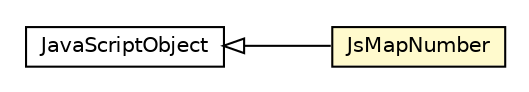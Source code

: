 #!/usr/local/bin/dot
#
# Class diagram 
# Generated by UMLGraph version R5_6-24-gf6e263 (http://www.umlgraph.org/)
#

digraph G {
	edge [fontname="Helvetica",fontsize=10,labelfontname="Helvetica",labelfontsize=10];
	node [fontname="Helvetica",fontsize=10,shape=plaintext];
	nodesep=0.25;
	ranksep=0.5;
	rankdir=LR;
	// org.turbogwt.core.js.collections.client.JsMapNumber
	c2272 [label=<<table title="org.turbogwt.core.js.collections.client.JsMapNumber" border="0" cellborder="1" cellspacing="0" cellpadding="2" port="p" bgcolor="lemonChiffon" href="./JsMapNumber.html">
		<tr><td><table border="0" cellspacing="0" cellpadding="1">
<tr><td align="center" balign="center"> JsMapNumber </td></tr>
		</table></td></tr>
		</table>>, URL="./JsMapNumber.html", fontname="Helvetica", fontcolor="black", fontsize=10.0];
	//org.turbogwt.core.js.collections.client.JsMapNumber extends com.google.gwt.core.client.JavaScriptObject
	c2284:p -> c2272:p [dir=back,arrowtail=empty];
	// com.google.gwt.core.client.JavaScriptObject
	c2284 [label=<<table title="com.google.gwt.core.client.JavaScriptObject" border="0" cellborder="1" cellspacing="0" cellpadding="2" port="p" href="http://google-web-toolkit.googlecode.com/svn/javadoc/latest/com/google/gwt/core/client/JavaScriptObject.html">
		<tr><td><table border="0" cellspacing="0" cellpadding="1">
<tr><td align="center" balign="center"> JavaScriptObject </td></tr>
		</table></td></tr>
		</table>>, URL="http://google-web-toolkit.googlecode.com/svn/javadoc/latest/com/google/gwt/core/client/JavaScriptObject.html", fontname="Helvetica", fontcolor="black", fontsize=10.0];
}

